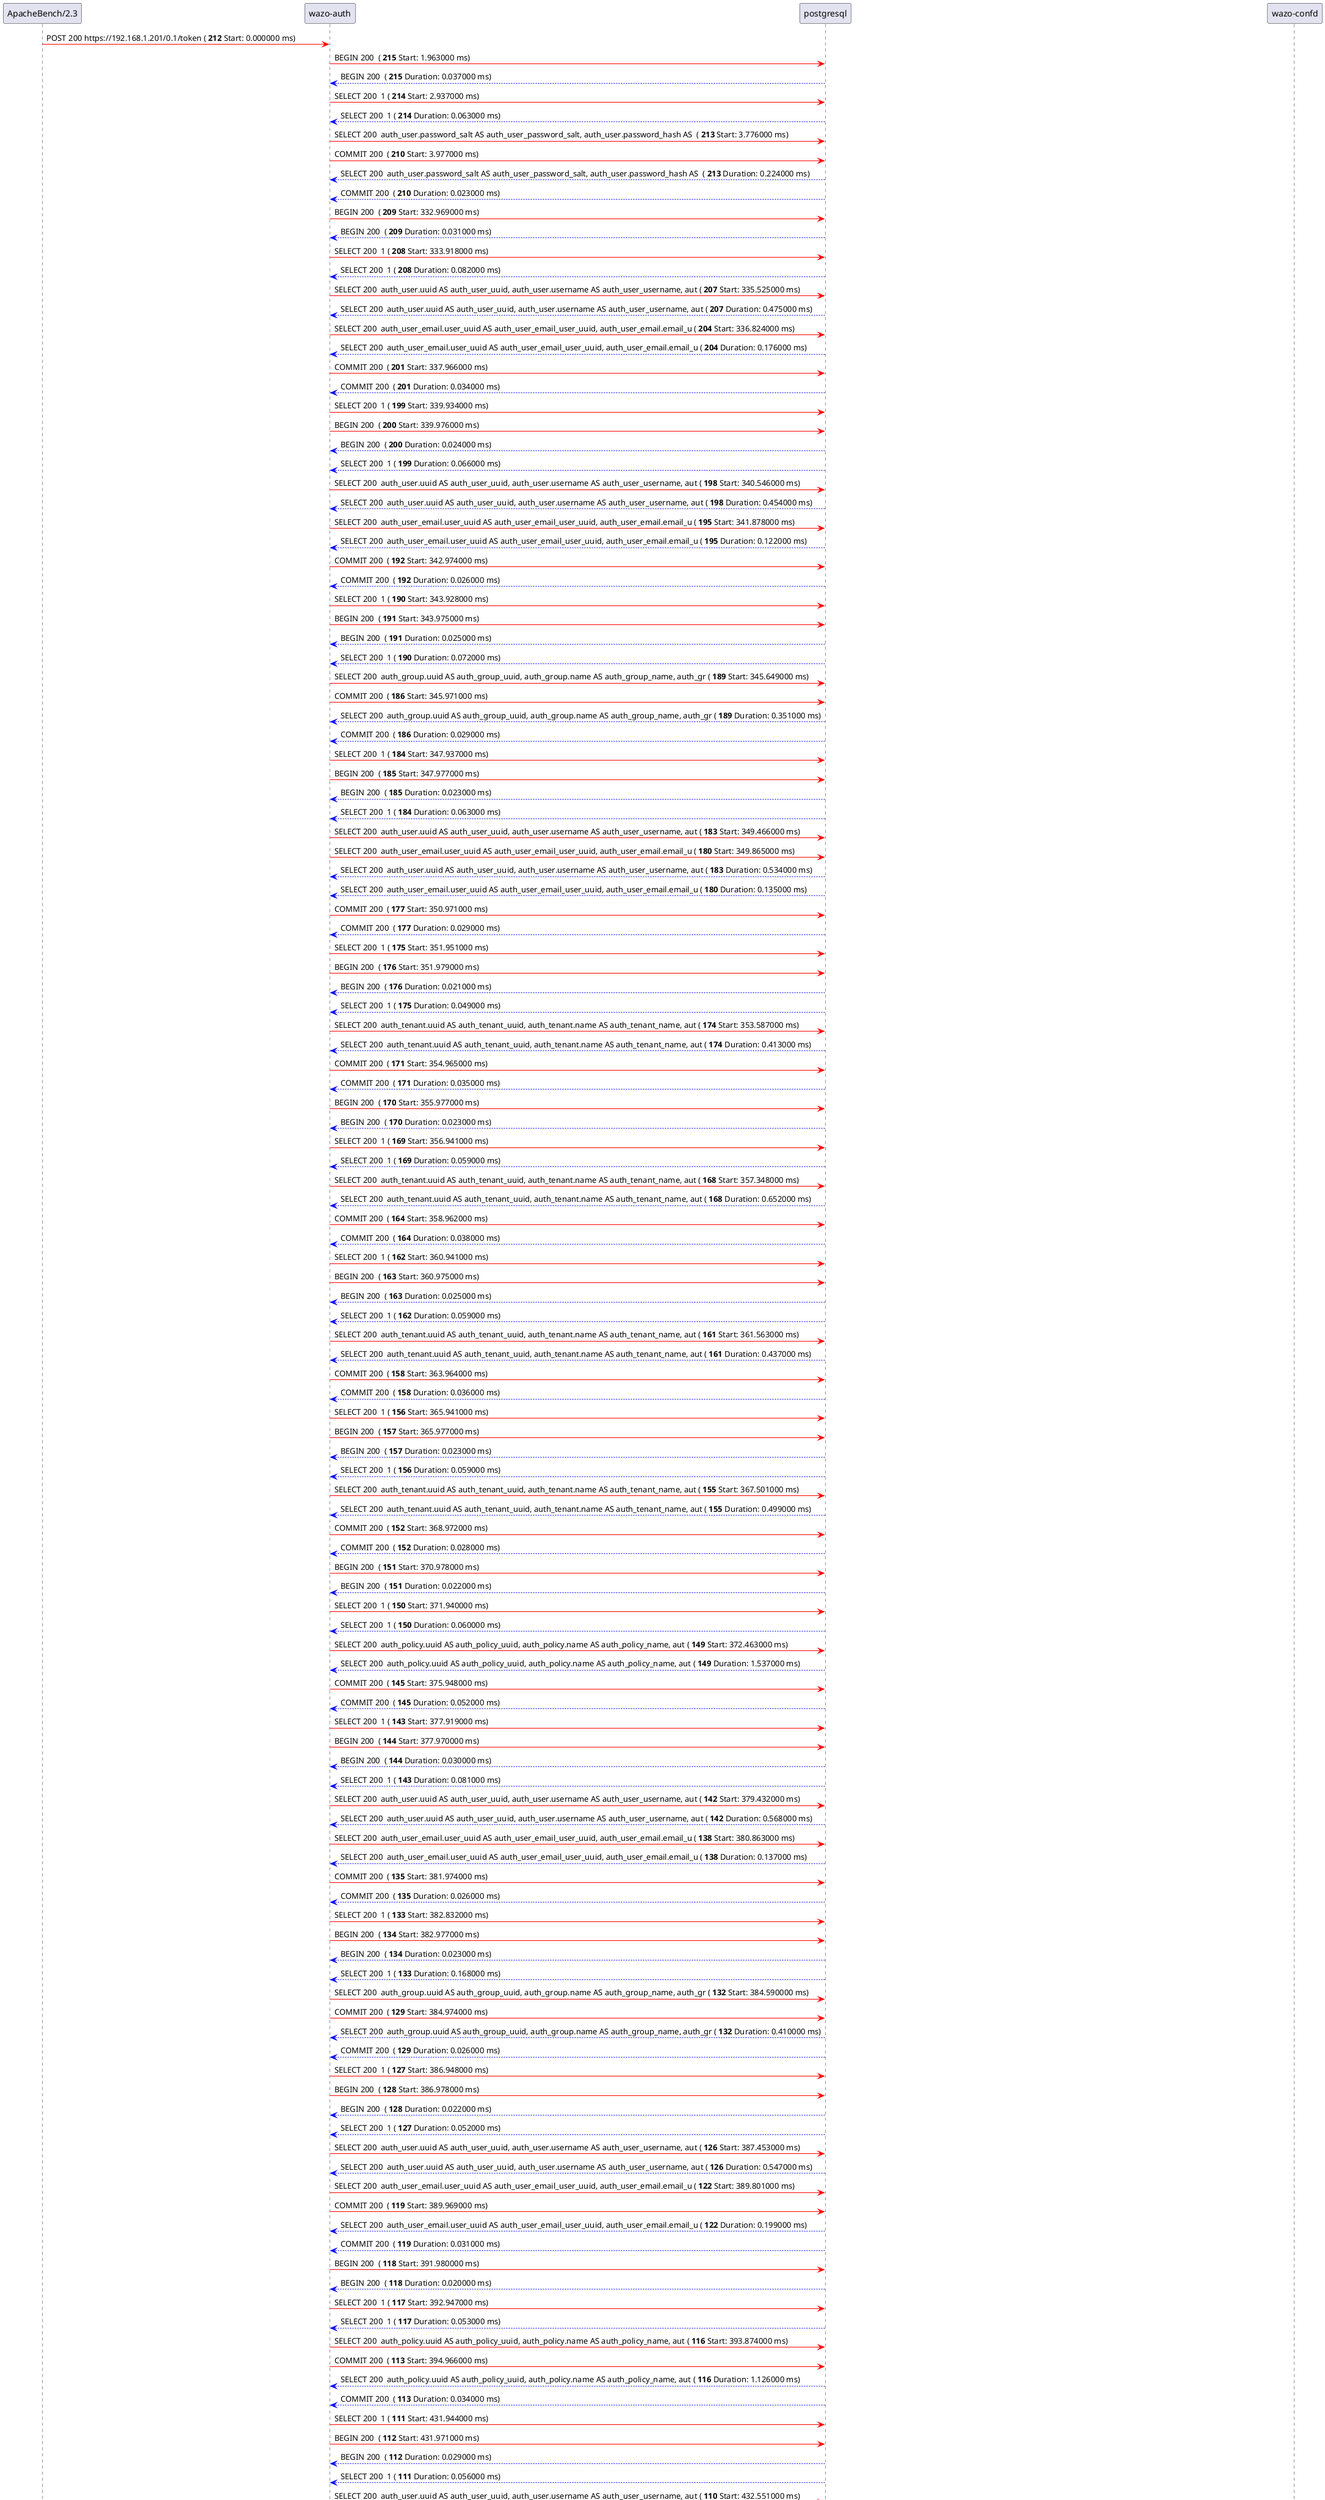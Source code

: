 @startuml
"ApacheBench/2.3" -[#red]> "wazo-auth": POST 200 https://192.168.1.201/0.1/token ( <b>212</b> Start: 0.000000 ms)
"wazo-auth" -[#red]> "postgresql": BEGIN 200  ( <b>215</b> Start: 1.963000 ms)
"wazo-auth" <-[#blue]- "postgresql": BEGIN 200  ( <b>215</b> Duration: 0.037000 ms)
"wazo-auth" -[#red]> "postgresql": SELECT 200  1 ( <b>214</b> Start: 2.937000 ms)
"wazo-auth" <-[#blue]- "postgresql": SELECT 200  1 ( <b>214</b> Duration: 0.063000 ms)
"wazo-auth" -[#red]> "postgresql": SELECT 200  auth_user.password_salt AS auth_user_password_salt, auth_user.password_hash AS  ( <b>213</b> Start: 3.776000 ms)
"wazo-auth" -[#red]> "postgresql": COMMIT 200  ( <b>210</b> Start: 3.977000 ms)
"wazo-auth" <-[#blue]- "postgresql": SELECT 200  auth_user.password_salt AS auth_user_password_salt, auth_user.password_hash AS  ( <b>213</b> Duration: 0.224000 ms)
"wazo-auth" <-[#blue]- "postgresql": COMMIT 200  ( <b>210</b> Duration: 0.023000 ms)
"wazo-auth" -[#red]> "postgresql": BEGIN 200  ( <b>209</b> Start: 332.969000 ms)
"wazo-auth" <-[#blue]- "postgresql": BEGIN 200  ( <b>209</b> Duration: 0.031000 ms)
"wazo-auth" -[#red]> "postgresql": SELECT 200  1 ( <b>208</b> Start: 333.918000 ms)
"wazo-auth" <-[#blue]- "postgresql": SELECT 200  1 ( <b>208</b> Duration: 0.082000 ms)
"wazo-auth" -[#red]> "postgresql": SELECT 200  auth_user.uuid AS auth_user_uuid, auth_user.username AS auth_user_username, aut ( <b>207</b> Start: 335.525000 ms)
"wazo-auth" <-[#blue]- "postgresql": SELECT 200  auth_user.uuid AS auth_user_uuid, auth_user.username AS auth_user_username, aut ( <b>207</b> Duration: 0.475000 ms)
"wazo-auth" -[#red]> "postgresql": SELECT 200  auth_user_email.user_uuid AS auth_user_email_user_uuid, auth_user_email.email_u ( <b>204</b> Start: 336.824000 ms)
"wazo-auth" <-[#blue]- "postgresql": SELECT 200  auth_user_email.user_uuid AS auth_user_email_user_uuid, auth_user_email.email_u ( <b>204</b> Duration: 0.176000 ms)
"wazo-auth" -[#red]> "postgresql": COMMIT 200  ( <b>201</b> Start: 337.966000 ms)
"wazo-auth" <-[#blue]- "postgresql": COMMIT 200  ( <b>201</b> Duration: 0.034000 ms)
"wazo-auth" -[#red]> "postgresql": SELECT 200  1 ( <b>199</b> Start: 339.934000 ms)
"wazo-auth" -[#red]> "postgresql": BEGIN 200  ( <b>200</b> Start: 339.976000 ms)
"wazo-auth" <-[#blue]- "postgresql": BEGIN 200  ( <b>200</b> Duration: 0.024000 ms)
"wazo-auth" <-[#blue]- "postgresql": SELECT 200  1 ( <b>199</b> Duration: 0.066000 ms)
"wazo-auth" -[#red]> "postgresql": SELECT 200  auth_user.uuid AS auth_user_uuid, auth_user.username AS auth_user_username, aut ( <b>198</b> Start: 340.546000 ms)
"wazo-auth" <-[#blue]- "postgresql": SELECT 200  auth_user.uuid AS auth_user_uuid, auth_user.username AS auth_user_username, aut ( <b>198</b> Duration: 0.454000 ms)
"wazo-auth" -[#red]> "postgresql": SELECT 200  auth_user_email.user_uuid AS auth_user_email_user_uuid, auth_user_email.email_u ( <b>195</b> Start: 341.878000 ms)
"wazo-auth" <-[#blue]- "postgresql": SELECT 200  auth_user_email.user_uuid AS auth_user_email_user_uuid, auth_user_email.email_u ( <b>195</b> Duration: 0.122000 ms)
"wazo-auth" -[#red]> "postgresql": COMMIT 200  ( <b>192</b> Start: 342.974000 ms)
"wazo-auth" <-[#blue]- "postgresql": COMMIT 200  ( <b>192</b> Duration: 0.026000 ms)
"wazo-auth" -[#red]> "postgresql": SELECT 200  1 ( <b>190</b> Start: 343.928000 ms)
"wazo-auth" -[#red]> "postgresql": BEGIN 200  ( <b>191</b> Start: 343.975000 ms)
"wazo-auth" <-[#blue]- "postgresql": BEGIN 200  ( <b>191</b> Duration: 0.025000 ms)
"wazo-auth" <-[#blue]- "postgresql": SELECT 200  1 ( <b>190</b> Duration: 0.072000 ms)
"wazo-auth" -[#red]> "postgresql": SELECT 200  auth_group.uuid AS auth_group_uuid, auth_group.name AS auth_group_name, auth_gr ( <b>189</b> Start: 345.649000 ms)
"wazo-auth" -[#red]> "postgresql": COMMIT 200  ( <b>186</b> Start: 345.971000 ms)
"wazo-auth" <-[#blue]- "postgresql": SELECT 200  auth_group.uuid AS auth_group_uuid, auth_group.name AS auth_group_name, auth_gr ( <b>189</b> Duration: 0.351000 ms)
"wazo-auth" <-[#blue]- "postgresql": COMMIT 200  ( <b>186</b> Duration: 0.029000 ms)
"wazo-auth" -[#red]> "postgresql": SELECT 200  1 ( <b>184</b> Start: 347.937000 ms)
"wazo-auth" -[#red]> "postgresql": BEGIN 200  ( <b>185</b> Start: 347.977000 ms)
"wazo-auth" <-[#blue]- "postgresql": BEGIN 200  ( <b>185</b> Duration: 0.023000 ms)
"wazo-auth" <-[#blue]- "postgresql": SELECT 200  1 ( <b>184</b> Duration: 0.063000 ms)
"wazo-auth" -[#red]> "postgresql": SELECT 200  auth_user.uuid AS auth_user_uuid, auth_user.username AS auth_user_username, aut ( <b>183</b> Start: 349.466000 ms)
"wazo-auth" -[#red]> "postgresql": SELECT 200  auth_user_email.user_uuid AS auth_user_email_user_uuid, auth_user_email.email_u ( <b>180</b> Start: 349.865000 ms)
"wazo-auth" <-[#blue]- "postgresql": SELECT 200  auth_user.uuid AS auth_user_uuid, auth_user.username AS auth_user_username, aut ( <b>183</b> Duration: 0.534000 ms)
"wazo-auth" <-[#blue]- "postgresql": SELECT 200  auth_user_email.user_uuid AS auth_user_email_user_uuid, auth_user_email.email_u ( <b>180</b> Duration: 0.135000 ms)
"wazo-auth" -[#red]> "postgresql": COMMIT 200  ( <b>177</b> Start: 350.971000 ms)
"wazo-auth" <-[#blue]- "postgresql": COMMIT 200  ( <b>177</b> Duration: 0.029000 ms)
"wazo-auth" -[#red]> "postgresql": SELECT 200  1 ( <b>175</b> Start: 351.951000 ms)
"wazo-auth" -[#red]> "postgresql": BEGIN 200  ( <b>176</b> Start: 351.979000 ms)
"wazo-auth" <-[#blue]- "postgresql": BEGIN 200  ( <b>176</b> Duration: 0.021000 ms)
"wazo-auth" <-[#blue]- "postgresql": SELECT 200  1 ( <b>175</b> Duration: 0.049000 ms)
"wazo-auth" -[#red]> "postgresql": SELECT 200  auth_tenant.uuid AS auth_tenant_uuid, auth_tenant.name AS auth_tenant_name, aut ( <b>174</b> Start: 353.587000 ms)
"wazo-auth" <-[#blue]- "postgresql": SELECT 200  auth_tenant.uuid AS auth_tenant_uuid, auth_tenant.name AS auth_tenant_name, aut ( <b>174</b> Duration: 0.413000 ms)
"wazo-auth" -[#red]> "postgresql": COMMIT 200  ( <b>171</b> Start: 354.965000 ms)
"wazo-auth" <-[#blue]- "postgresql": COMMIT 200  ( <b>171</b> Duration: 0.035000 ms)
"wazo-auth" -[#red]> "postgresql": BEGIN 200  ( <b>170</b> Start: 355.977000 ms)
"wazo-auth" <-[#blue]- "postgresql": BEGIN 200  ( <b>170</b> Duration: 0.023000 ms)
"wazo-auth" -[#red]> "postgresql": SELECT 200  1 ( <b>169</b> Start: 356.941000 ms)
"wazo-auth" <-[#blue]- "postgresql": SELECT 200  1 ( <b>169</b> Duration: 0.059000 ms)
"wazo-auth" -[#red]> "postgresql": SELECT 200  auth_tenant.uuid AS auth_tenant_uuid, auth_tenant.name AS auth_tenant_name, aut ( <b>168</b> Start: 357.348000 ms)
"wazo-auth" <-[#blue]- "postgresql": SELECT 200  auth_tenant.uuid AS auth_tenant_uuid, auth_tenant.name AS auth_tenant_name, aut ( <b>168</b> Duration: 0.652000 ms)
"wazo-auth" -[#red]> "postgresql": COMMIT 200  ( <b>164</b> Start: 358.962000 ms)
"wazo-auth" <-[#blue]- "postgresql": COMMIT 200  ( <b>164</b> Duration: 0.038000 ms)
"wazo-auth" -[#red]> "postgresql": SELECT 200  1 ( <b>162</b> Start: 360.941000 ms)
"wazo-auth" -[#red]> "postgresql": BEGIN 200  ( <b>163</b> Start: 360.975000 ms)
"wazo-auth" <-[#blue]- "postgresql": BEGIN 200  ( <b>163</b> Duration: 0.025000 ms)
"wazo-auth" <-[#blue]- "postgresql": SELECT 200  1 ( <b>162</b> Duration: 0.059000 ms)
"wazo-auth" -[#red]> "postgresql": SELECT 200  auth_tenant.uuid AS auth_tenant_uuid, auth_tenant.name AS auth_tenant_name, aut ( <b>161</b> Start: 361.563000 ms)
"wazo-auth" <-[#blue]- "postgresql": SELECT 200  auth_tenant.uuid AS auth_tenant_uuid, auth_tenant.name AS auth_tenant_name, aut ( <b>161</b> Duration: 0.437000 ms)
"wazo-auth" -[#red]> "postgresql": COMMIT 200  ( <b>158</b> Start: 363.964000 ms)
"wazo-auth" <-[#blue]- "postgresql": COMMIT 200  ( <b>158</b> Duration: 0.036000 ms)
"wazo-auth" -[#red]> "postgresql": SELECT 200  1 ( <b>156</b> Start: 365.941000 ms)
"wazo-auth" -[#red]> "postgresql": BEGIN 200  ( <b>157</b> Start: 365.977000 ms)
"wazo-auth" <-[#blue]- "postgresql": BEGIN 200  ( <b>157</b> Duration: 0.023000 ms)
"wazo-auth" <-[#blue]- "postgresql": SELECT 200  1 ( <b>156</b> Duration: 0.059000 ms)
"wazo-auth" -[#red]> "postgresql": SELECT 200  auth_tenant.uuid AS auth_tenant_uuid, auth_tenant.name AS auth_tenant_name, aut ( <b>155</b> Start: 367.501000 ms)
"wazo-auth" <-[#blue]- "postgresql": SELECT 200  auth_tenant.uuid AS auth_tenant_uuid, auth_tenant.name AS auth_tenant_name, aut ( <b>155</b> Duration: 0.499000 ms)
"wazo-auth" -[#red]> "postgresql": COMMIT 200  ( <b>152</b> Start: 368.972000 ms)
"wazo-auth" <-[#blue]- "postgresql": COMMIT 200  ( <b>152</b> Duration: 0.028000 ms)
"wazo-auth" -[#red]> "postgresql": BEGIN 200  ( <b>151</b> Start: 370.978000 ms)
"wazo-auth" <-[#blue]- "postgresql": BEGIN 200  ( <b>151</b> Duration: 0.022000 ms)
"wazo-auth" -[#red]> "postgresql": SELECT 200  1 ( <b>150</b> Start: 371.940000 ms)
"wazo-auth" <-[#blue]- "postgresql": SELECT 200  1 ( <b>150</b> Duration: 0.060000 ms)
"wazo-auth" -[#red]> "postgresql": SELECT 200  auth_policy.uuid AS auth_policy_uuid, auth_policy.name AS auth_policy_name, aut ( <b>149</b> Start: 372.463000 ms)
"wazo-auth" <-[#blue]- "postgresql": SELECT 200  auth_policy.uuid AS auth_policy_uuid, auth_policy.name AS auth_policy_name, aut ( <b>149</b> Duration: 1.537000 ms)
"wazo-auth" -[#red]> "postgresql": COMMIT 200  ( <b>145</b> Start: 375.948000 ms)
"wazo-auth" <-[#blue]- "postgresql": COMMIT 200  ( <b>145</b> Duration: 0.052000 ms)
"wazo-auth" -[#red]> "postgresql": SELECT 200  1 ( <b>143</b> Start: 377.919000 ms)
"wazo-auth" -[#red]> "postgresql": BEGIN 200  ( <b>144</b> Start: 377.970000 ms)
"wazo-auth" <-[#blue]- "postgresql": BEGIN 200  ( <b>144</b> Duration: 0.030000 ms)
"wazo-auth" <-[#blue]- "postgresql": SELECT 200  1 ( <b>143</b> Duration: 0.081000 ms)
"wazo-auth" -[#red]> "postgresql": SELECT 200  auth_user.uuid AS auth_user_uuid, auth_user.username AS auth_user_username, aut ( <b>142</b> Start: 379.432000 ms)
"wazo-auth" <-[#blue]- "postgresql": SELECT 200  auth_user.uuid AS auth_user_uuid, auth_user.username AS auth_user_username, aut ( <b>142</b> Duration: 0.568000 ms)
"wazo-auth" -[#red]> "postgresql": SELECT 200  auth_user_email.user_uuid AS auth_user_email_user_uuid, auth_user_email.email_u ( <b>138</b> Start: 380.863000 ms)
"wazo-auth" <-[#blue]- "postgresql": SELECT 200  auth_user_email.user_uuid AS auth_user_email_user_uuid, auth_user_email.email_u ( <b>138</b> Duration: 0.137000 ms)
"wazo-auth" -[#red]> "postgresql": COMMIT 200  ( <b>135</b> Start: 381.974000 ms)
"wazo-auth" <-[#blue]- "postgresql": COMMIT 200  ( <b>135</b> Duration: 0.026000 ms)
"wazo-auth" -[#red]> "postgresql": SELECT 200  1 ( <b>133</b> Start: 382.832000 ms)
"wazo-auth" -[#red]> "postgresql": BEGIN 200  ( <b>134</b> Start: 382.977000 ms)
"wazo-auth" <-[#blue]- "postgresql": BEGIN 200  ( <b>134</b> Duration: 0.023000 ms)
"wazo-auth" <-[#blue]- "postgresql": SELECT 200  1 ( <b>133</b> Duration: 0.168000 ms)
"wazo-auth" -[#red]> "postgresql": SELECT 200  auth_group.uuid AS auth_group_uuid, auth_group.name AS auth_group_name, auth_gr ( <b>132</b> Start: 384.590000 ms)
"wazo-auth" -[#red]> "postgresql": COMMIT 200  ( <b>129</b> Start: 384.974000 ms)
"wazo-auth" <-[#blue]- "postgresql": SELECT 200  auth_group.uuid AS auth_group_uuid, auth_group.name AS auth_group_name, auth_gr ( <b>132</b> Duration: 0.410000 ms)
"wazo-auth" <-[#blue]- "postgresql": COMMIT 200  ( <b>129</b> Duration: 0.026000 ms)
"wazo-auth" -[#red]> "postgresql": SELECT 200  1 ( <b>127</b> Start: 386.948000 ms)
"wazo-auth" -[#red]> "postgresql": BEGIN 200  ( <b>128</b> Start: 386.978000 ms)
"wazo-auth" <-[#blue]- "postgresql": BEGIN 200  ( <b>128</b> Duration: 0.022000 ms)
"wazo-auth" <-[#blue]- "postgresql": SELECT 200  1 ( <b>127</b> Duration: 0.052000 ms)
"wazo-auth" -[#red]> "postgresql": SELECT 200  auth_user.uuid AS auth_user_uuid, auth_user.username AS auth_user_username, aut ( <b>126</b> Start: 387.453000 ms)
"wazo-auth" <-[#blue]- "postgresql": SELECT 200  auth_user.uuid AS auth_user_uuid, auth_user.username AS auth_user_username, aut ( <b>126</b> Duration: 0.547000 ms)
"wazo-auth" -[#red]> "postgresql": SELECT 200  auth_user_email.user_uuid AS auth_user_email_user_uuid, auth_user_email.email_u ( <b>122</b> Start: 389.801000 ms)
"wazo-auth" -[#red]> "postgresql": COMMIT 200  ( <b>119</b> Start: 389.969000 ms)
"wazo-auth" <-[#blue]- "postgresql": SELECT 200  auth_user_email.user_uuid AS auth_user_email_user_uuid, auth_user_email.email_u ( <b>122</b> Duration: 0.199000 ms)
"wazo-auth" <-[#blue]- "postgresql": COMMIT 200  ( <b>119</b> Duration: 0.031000 ms)
"wazo-auth" -[#red]> "postgresql": BEGIN 200  ( <b>118</b> Start: 391.980000 ms)
"wazo-auth" <-[#blue]- "postgresql": BEGIN 200  ( <b>118</b> Duration: 0.020000 ms)
"wazo-auth" -[#red]> "postgresql": SELECT 200  1 ( <b>117</b> Start: 392.947000 ms)
"wazo-auth" <-[#blue]- "postgresql": SELECT 200  1 ( <b>117</b> Duration: 0.053000 ms)
"wazo-auth" -[#red]> "postgresql": SELECT 200  auth_policy.uuid AS auth_policy_uuid, auth_policy.name AS auth_policy_name, aut ( <b>116</b> Start: 393.874000 ms)
"wazo-auth" -[#red]> "postgresql": COMMIT 200  ( <b>113</b> Start: 394.966000 ms)
"wazo-auth" <-[#blue]- "postgresql": SELECT 200  auth_policy.uuid AS auth_policy_uuid, auth_policy.name AS auth_policy_name, aut ( <b>116</b> Duration: 1.126000 ms)
"wazo-auth" <-[#blue]- "postgresql": COMMIT 200  ( <b>113</b> Duration: 0.034000 ms)
"wazo-auth" -[#red]> "postgresql": SELECT 200  1 ( <b>111</b> Start: 431.944000 ms)
"wazo-auth" -[#red]> "postgresql": BEGIN 200  ( <b>112</b> Start: 431.971000 ms)
"wazo-auth" <-[#blue]- "postgresql": BEGIN 200  ( <b>112</b> Duration: 0.029000 ms)
"wazo-auth" <-[#blue]- "postgresql": SELECT 200  1 ( <b>111</b> Duration: 0.056000 ms)
"wazo-auth" -[#red]> "postgresql": SELECT 200  auth_user.uuid AS auth_user_uuid, auth_user.username AS auth_user_username, aut ( <b>110</b> Start: 432.551000 ms)
"wazo-auth" <-[#blue]- "postgresql": SELECT 200  auth_user.uuid AS auth_user_uuid, auth_user.username AS auth_user_username, aut ( <b>110</b> Duration: 0.449000 ms)
"wazo-auth" -[#red]> "postgresql": SELECT 200  auth_user_email.user_uuid AS auth_user_email_user_uuid, auth_user_email.email_u ( <b>107</b> Start: 433.831000 ms)
"wazo-auth" <-[#blue]- "postgresql": SELECT 200  auth_user_email.user_uuid AS auth_user_email_user_uuid, auth_user_email.email_u ( <b>107</b> Duration: 0.169000 ms)
"wazo-auth" -[#red]> "postgresql": COMMIT 200  ( <b>104</b> Start: 434.964000 ms)
"wazo-auth" <-[#blue]- "postgresql": COMMIT 200  ( <b>104</b> Duration: 0.036000 ms)
"wazo-confd" -[#red]> "wazo-auth": HEAD 200 https://localhost:9497/0.1/token/1aab4cfb-6853-47ac-a26e-885199365a86?scope=conf ( <b>215</b> Start: 453.000000 ms)
"wazo-auth" -[#red]> "postgresql": BEGIN 200  ( <b>103</b> Start: 453.967000 ms)
"wazo-auth" <-[#blue]- "postgresql": BEGIN 200  ( <b>103</b> Duration: 0.033000 ms)
"wazo-auth" -[#red]> "postgresql": SELECT 200  1 ( <b>102</b> Start: 454.932000 ms)
"wazo-auth" <-[#blue]- "postgresql": SELECT 200  1 ( <b>102</b> Duration: 0.068000 ms)
"wazo-auth" -[#red]> "postgresql": SELECT 200  auth_token.metadata AS auth_token_metadata, auth_token.uuid AS auth_token_uuid, ( <b>101</b> Start: 455.777000 ms)
"wazo-auth" <-[#blue]- "postgresql": SELECT 200  auth_token.metadata AS auth_token_metadata, auth_token.uuid AS auth_token_uuid, ( <b>101</b> Duration: 0.223000 ms)
"wazo-auth" -[#red]> "postgresql": SELECT 200  auth_acl.id AS auth_acl_id, auth_acl.value AS auth_acl_value, auth_acl.token_uu ( <b>98</b> Start: 457.368000 ms)
"wazo-auth" <-[#blue]- "postgresql": SELECT 200  auth_acl.id AS auth_acl_id, auth_acl.value AS auth_acl_value, auth_acl.token_uu ( <b>98</b> Duration: 0.632000 ms)
"wazo-auth" -[#red]> "postgresql": COMMIT 200  ( <b>95</b> Start: 458.972000 ms)
"wazo-auth" <-[#blue]- "postgresql": COMMIT 200  ( <b>95</b> Duration: 0.028000 ms)
"wazo-confd" <-[#blue]- "wazo-auth": HEAD 200 https://localhost:9497/0.1/token/1aab4cfb-6853-47ac-a26e-885199365a86?scope=conf ( <b>215</b> Duration: 8.000000 ms)
"wazo-confd" -[#red]> "wazo-auth": GET 200 https://localhost:9497/0.1/token/1aab4cfb-6853-47ac-a26e-885199365a86 ( <b>214</b> Start: 473.000000 ms)
"wazo-auth" -[#red]> "postgresql": BEGIN 200  ( <b>94</b> Start: 473.970000 ms)
"wazo-auth" <-[#blue]- "postgresql": BEGIN 200  ( <b>94</b> Duration: 0.030000 ms)
"wazo-auth" -[#red]> "postgresql": SELECT 200  1 ( <b>93</b> Start: 474.905000 ms)
"wazo-auth" <-[#blue]- "postgresql": SELECT 200  1 ( <b>93</b> Duration: 0.095000 ms)
"wazo-auth" -[#red]> "postgresql": SELECT 200  auth_token.metadata AS auth_token_metadata, auth_token.uuid AS auth_token_uuid, ( <b>92</b> Start: 475.711000 ms)
"wazo-auth" <-[#blue]- "postgresql": SELECT 200  auth_token.metadata AS auth_token_metadata, auth_token.uuid AS auth_token_uuid, ( <b>92</b> Duration: 0.289000 ms)
"wazo-auth" -[#red]> "postgresql": SELECT 200  auth_acl.id AS auth_acl_id, auth_acl.value AS auth_acl_value, auth_acl.token_uu ( <b>89</b> Start: 477.289000 ms)
"wazo-auth" <-[#blue]- "postgresql": SELECT 200  auth_acl.id AS auth_acl_id, auth_acl.value AS auth_acl_value, auth_acl.token_uu ( <b>89</b> Duration: 0.711000 ms)
"wazo-auth" -[#red]> "postgresql": COMMIT 200  ( <b>86</b> Start: 479.892000 ms)
"wazo-auth" <-[#blue]- "postgresql": COMMIT 200  ( <b>86</b> Duration: 0.108000 ms)
"wazo-confd" <-[#blue]- "wazo-auth": GET 200 https://localhost:9497/0.1/token/1aab4cfb-6853-47ac-a26e-885199365a86 ( <b>214</b> Duration: 8.000000 ms)
"wazo-confd" -[#red]> "wazo-auth": GET 200 https://localhost:9497/0.1/tenants ( <b>213</b> Start: 490.000000 ms)
"wazo-auth" -[#red]> "postgresql": SELECT 200  1 ( <b>84</b> Start: 490.939000 ms)
"wazo-auth" -[#red]> "postgresql": BEGIN 200  ( <b>85</b> Start: 490.970000 ms)
"wazo-auth" <-[#blue]- "postgresql": BEGIN 200  ( <b>85</b> Duration: 0.030000 ms)
"wazo-auth" <-[#blue]- "postgresql": SELECT 200  1 ( <b>84</b> Duration: 0.061000 ms)
"wazo-auth" -[#red]> "postgresql": SELECT 200  auth_token.metadata AS auth_token_metadata, auth_token.uuid AS auth_token_uuid, ( <b>83</b> Start: 491.795000 ms)
"wazo-auth" <-[#blue]- "postgresql": SELECT 200  auth_token.metadata AS auth_token_metadata, auth_token.uuid AS auth_token_uuid, ( <b>83</b> Duration: 0.205000 ms)
"wazo-auth" -[#red]> "postgresql": SELECT 200  auth_acl.id AS auth_acl_id, auth_acl.value AS auth_acl_value, auth_acl.token_uu ( <b>80</b> Start: 493.420000 ms)
"wazo-auth" <-[#blue]- "postgresql": SELECT 200  auth_acl.id AS auth_acl_id, auth_acl.value AS auth_acl_value, auth_acl.token_uu ( <b>80</b> Duration: 0.580000 ms)
"wazo-auth" -[#red]> "postgresql": COMMIT 200  ( <b>77</b> Start: 494.961000 ms)
"wazo-auth" <-[#blue]- "postgresql": COMMIT 200  ( <b>77</b> Duration: 0.039000 ms)
"wazo-auth" -[#red]> "postgresql": BEGIN 200  ( <b>76</b> Start: 496.973000 ms)
"wazo-auth" <-[#blue]- "postgresql": BEGIN 200  ( <b>76</b> Duration: 0.027000 ms)
"wazo-auth" -[#red]> "postgresql": SELECT 200  1 ( <b>75</b> Start: 497.922000 ms)
"wazo-auth" <-[#blue]- "postgresql": SELECT 200  1 ( <b>75</b> Duration: 0.078000 ms)
"wazo-auth" -[#red]> "postgresql": SELECT 200  auth_token.metadata AS auth_token_metadata, auth_token.uuid AS auth_token_uuid, ( <b>74</b> Start: 498.753000 ms)
"wazo-auth" <-[#blue]- "postgresql": SELECT 200  auth_token.metadata AS auth_token_metadata, auth_token.uuid AS auth_token_uuid, ( <b>74</b> Duration: 0.247000 ms)
"wazo-auth" -[#red]> "postgresql": SELECT 200  auth_acl.id AS auth_acl_id, auth_acl.value AS auth_acl_value, auth_acl.token_uu ( <b>71</b> Start: 499.112000 ms)
"wazo-auth" <-[#blue]- "postgresql": SELECT 200  auth_acl.id AS auth_acl_id, auth_acl.value AS auth_acl_value, auth_acl.token_uu ( <b>71</b> Duration: 0.888000 ms)
"wazo-auth" -[#red]> "postgresql": COMMIT 200  ( <b>68</b> Start: 501.960000 ms)
"wazo-auth" <-[#blue]- "postgresql": COMMIT 200  ( <b>68</b> Duration: 0.040000 ms)
"wazo-auth" -[#red]> "postgresql": BEGIN 200  ( <b>67</b> Start: 504.891000 ms)
"wazo-auth" <-[#blue]- "postgresql": BEGIN 200  ( <b>67</b> Duration: 0.109000 ms)
"wazo-auth" -[#red]> "postgresql": SELECT 200  1 ( <b>66</b> Start: 505.769000 ms)
"wazo-auth" <-[#blue]- "postgresql": SELECT 200  1 ( <b>66</b> Duration: 0.231000 ms)
"wazo-auth" -[#red]> "postgresql": SELECT 200  auth_user.uuid AS auth_user_uuid, auth_user.username AS auth_user_username, aut ( <b>65</b> Start: 507.458000 ms)
"wazo-auth" <-[#blue]- "postgresql": SELECT 200  auth_user.uuid AS auth_user_uuid, auth_user.username AS auth_user_username, aut ( <b>65</b> Duration: 0.542000 ms)
"wazo-auth" -[#red]> "postgresql": SELECT 200  auth_user_email.user_uuid AS auth_user_email_user_uuid, auth_user_email.email_u ( <b>62</b> Start: 508.773000 ms)
"wazo-auth" <-[#blue]- "postgresql": SELECT 200  auth_user_email.user_uuid AS auth_user_email_user_uuid, auth_user_email.email_u ( <b>62</b> Duration: 0.227000 ms)
"wazo-auth" -[#red]> "postgresql": COMMIT 200  ( <b>59</b> Start: 509.941000 ms)
"wazo-auth" <-[#blue]- "postgresql": COMMIT 200  ( <b>59</b> Duration: 0.059000 ms)
"wazo-auth" -[#red]> "postgresql": BEGIN 200  ( <b>58</b> Start: 511.971000 ms)
"wazo-auth" <-[#blue]- "postgresql": BEGIN 200  ( <b>58</b> Duration: 0.029000 ms)
"wazo-auth" -[#red]> "postgresql": SELECT 200  1 ( <b>57</b> Start: 512.917000 ms)
"wazo-auth" <-[#blue]- "postgresql": SELECT 200  1 ( <b>57</b> Duration: 0.083000 ms)
"wazo-auth" -[#red]> "postgresql": SELECT 200  auth_tenant.uuid AS auth_tenant_uuid, auth_tenant.name AS auth_tenant_name, aut ( <b>56</b> Start: 513.384000 ms)
"wazo-auth" <-[#blue]- "postgresql": SELECT 200  auth_tenant.uuid AS auth_tenant_uuid, auth_tenant.name AS auth_tenant_name, aut ( <b>56</b> Duration: 0.616000 ms)
"wazo-auth" -[#red]> "postgresql": COMMIT 200  ( <b>53</b> Start: 515.962000 ms)
"wazo-auth" <-[#blue]- "postgresql": COMMIT 200  ( <b>53</b> Duration: 0.038000 ms)
"wazo-auth" -[#red]> "postgresql": SELECT 200  1 ( <b>51</b> Start: 517.940000 ms)
"wazo-auth" -[#red]> "postgresql": BEGIN 200  ( <b>52</b> Start: 517.973000 ms)
"wazo-auth" <-[#blue]- "postgresql": BEGIN 200  ( <b>52</b> Duration: 0.027000 ms)
"wazo-auth" <-[#blue]- "postgresql": SELECT 200  1 ( <b>51</b> Duration: 0.060000 ms)
"wazo-auth" -[#red]> "postgresql": SELECT 200  auth_tenant.uuid AS auth_tenant_uuid, auth_tenant.name AS auth_tenant_name, aut ( <b>50</b> Start: 519.527000 ms)
"wazo-auth" <-[#blue]- "postgresql": SELECT 200  auth_tenant.uuid AS auth_tenant_uuid, auth_tenant.name AS auth_tenant_name, aut ( <b>50</b> Duration: 0.473000 ms)
"wazo-auth" -[#red]> "postgresql": COMMIT 200  ( <b>46</b> Start: 520.961000 ms)
"wazo-auth" <-[#blue]- "postgresql": COMMIT 200  ( <b>46</b> Duration: 0.039000 ms)
"wazo-auth" -[#red]> "postgresql": SELECT 200  1 ( <b>44</b> Start: 522.937000 ms)
"wazo-auth" -[#red]> "postgresql": BEGIN 200  ( <b>45</b> Start: 522.979000 ms)
"wazo-auth" <-[#blue]- "postgresql": BEGIN 200  ( <b>45</b> Duration: 0.021000 ms)
"wazo-auth" <-[#blue]- "postgresql": SELECT 200  1 ( <b>44</b> Duration: 0.063000 ms)
"wazo-auth" -[#red]> "postgresql": SELECT 200  auth_tenant.uuid AS auth_tenant_uuid, auth_tenant.name AS auth_tenant_name, aut ( <b>43</b> Start: 523.590000 ms)
"wazo-auth" <-[#blue]- "postgresql": SELECT 200  auth_tenant.uuid AS auth_tenant_uuid, auth_tenant.name AS auth_tenant_name, aut ( <b>43</b> Duration: 0.410000 ms)
"wazo-auth" -[#red]> "postgresql": COMMIT 200  ( <b>40</b> Start: 524.977000 ms)
"wazo-auth" <-[#blue]- "postgresql": COMMIT 200  ( <b>40</b> Duration: 0.023000 ms)
"wazo-auth" -[#red]> "postgresql": SELECT 200  1 ( <b>38</b> Start: 528.938000 ms)
"wazo-auth" -[#red]> "postgresql": BEGIN 200  ( <b>39</b> Start: 528.972000 ms)
"wazo-auth" <-[#blue]- "postgresql": BEGIN 200  ( <b>39</b> Duration: 0.028000 ms)
"wazo-auth" <-[#blue]- "postgresql": SELECT 200  1 ( <b>38</b> Duration: 0.062000 ms)
"wazo-auth" -[#red]> "postgresql": SELECT 200  count(*) AS count_1  ( <b>37</b> Start: 529.711000 ms)
"wazo-auth" <-[#blue]- "postgresql": SELECT 200  count(*) AS count_1  ( <b>37</b> Duration: 0.289000 ms)
"wazo-auth" -[#red]> "postgresql": COMMIT 200  ( <b>33</b> Start: 530.972000 ms)
"wazo-auth" <-[#blue]- "postgresql": COMMIT 200  ( <b>33</b> Duration: 0.028000 ms)
"wazo-auth" -[#red]> "postgresql": SELECT 200  1 ( <b>31</b> Start: 531.926000 ms)
"wazo-auth" -[#red]> "postgresql": BEGIN 200  ( <b>32</b> Start: 531.974000 ms)
"wazo-auth" <-[#blue]- "postgresql": BEGIN 200  ( <b>32</b> Duration: 0.026000 ms)
"wazo-auth" <-[#blue]- "postgresql": SELECT 200  1 ( <b>31</b> Duration: 0.074000 ms)
"wazo-auth" -[#red]> "postgresql": SELECT 200  auth_tenant.uuid AS auth_tenant_uuid, auth_tenant.name AS auth_tenant_name, aut ( <b>30</b> Start: 533.579000 ms)
"wazo-auth" <-[#blue]- "postgresql": SELECT 200  auth_tenant.uuid AS auth_tenant_uuid, auth_tenant.name AS auth_tenant_name, aut ( <b>30</b> Duration: 0.421000 ms)
"wazo-auth" -[#red]> "postgresql": COMMIT 200  ( <b>27</b> Start: 534.967000 ms)
"wazo-auth" <-[#blue]- "postgresql": COMMIT 200  ( <b>27</b> Duration: 0.033000 ms)
"wazo-auth" -[#red]> "postgresql": BEGIN 200  ( <b>26</b> Start: 537.975000 ms)
"wazo-auth" <-[#blue]- "postgresql": BEGIN 200  ( <b>26</b> Duration: 0.025000 ms)
"wazo-auth" -[#red]> "postgresql": SELECT 200  1 ( <b>25</b> Start: 538.928000 ms)
"wazo-auth" <-[#blue]- "postgresql": SELECT 200  1 ( <b>25</b> Duration: 0.072000 ms)
"wazo-auth" -[#red]> "postgresql": SELECT 200  count(*) AS count_1  ( <b>24</b> Start: 539.747000 ms)
"wazo-auth" <-[#blue]- "postgresql": SELECT 200  count(*) AS count_1  ( <b>24</b> Duration: 0.253000 ms)
"wazo-auth" -[#red]> "postgresql": COMMIT 200  ( <b>20</b> Start: 540.946000 ms)
"wazo-auth" <-[#blue]- "postgresql": COMMIT 200  ( <b>20</b> Duration: 0.054000 ms)
"wazo-confd" <-[#blue]- "wazo-auth": GET 200 https://localhost:9497/0.1/tenants ( <b>213</b> Duration: 51.000000 ms)
"wazo-confd" -[#red]> "postgresql": SELECT 200  1 ( <b>18</b> Start: 545.924000 ms)
"wazo-confd" -[#red]> "postgresql": BEGIN 200  ( <b>19</b> Start: 545.951000 ms)
"wazo-confd" <-[#blue]- "postgresql": BEGIN 200  ( <b>19</b> Duration: 0.049000 ms)
"wazo-confd" <-[#blue]- "postgresql": SELECT 200  1 ( <b>18</b> Duration: 0.076000 ms)
"wazo-confd" -[#red]> "postgresql": SELECT 200  userfeatures.email AS userfeatures_email, userfeatures.lastname AS userfeatures ( <b>17</b> Start: 547.556000 ms)
"wazo-confd" <-[#blue]- "postgresql": SELECT 200  userfeatures.email AS userfeatures_email, userfeatures.lastname AS userfeatures ( <b>17</b> Duration: 0.444000 ms)
"wazo-confd" -[#red]> "postgresql": ROLLBACK 200  ( <b>13</b> Start: 548.968000 ms)
"wazo-confd" <-[#blue]- "postgresql": ROLLBACK 200  ( <b>13</b> Duration: 0.032000 ms)
"wazo-auth" -[#red]> "postgresql": SELECT 200  1 ( <b>11</b> Start: 581.940000 ms)
"wazo-auth" -[#red]> "postgresql": BEGIN 200  ( <b>12</b> Start: 581.970000 ms)
"wazo-auth" <-[#blue]- "postgresql": BEGIN 200  ( <b>12</b> Duration: 0.030000 ms)
"wazo-auth" <-[#blue]- "postgresql": SELECT 200  1 ( <b>11</b> Duration: 0.060000 ms)
"wazo-auth" -[#red]> "postgresql": INSERT 200  INTO auth_session (tenant_uuid, mobile) VALUES ('914b821a-9424-468f-9c2b-20e636 ( <b>10</b> Start: 582.694000 ms)
"wazo-auth" <-[#blue]- "postgresql": INSERT 200  INTO auth_session (tenant_uuid, mobile) VALUES ('914b821a-9424-468f-9c2b-20e636 ( <b>10</b> Duration: 0.306000 ms)
"wazo-auth" -[#red]> "postgresql": INSERT 200  INTO auth_token (session_uuid, auth_id, pbx_user_uuid, xivo_uuid, issued_t, exp ( <b>9</b> Start: 583.605000 ms)
"wazo-auth" <-[#blue]- "postgresql": INSERT 200  INTO auth_token (session_uuid, auth_id, pbx_user_uuid, xivo_uuid, issued_t, exp ( <b>9</b> Duration: 0.395000 ms)
"wazo-auth" -[#red]> "postgresql": INSERT 200  INTO auth_acl (value, token_uuid) VALUES ('auth.users.me.sessions.*.delete', '4 ( <b>8</b> Start: 585.617000 ms)
"wazo-auth" <-[#blue]- "postgresql": INSERT 200  INTO auth_acl (value, token_uuid) VALUES ('auth.users.me.sessions.*.delete', '4 ( <b>8</b> Duration: 0.383000 ms)
"wazo-auth" -[#red]> "postgresql": INSERT 200  INTO auth_acl (value, token_uuid) VALUES ('auth.users.me.sessions.read', '48f42 ( <b>7</b> Start: 586.759000 ms)
"wazo-auth" <-[#blue]- "postgresql": INSERT 200  INTO auth_acl (value, token_uuid) VALUES ('auth.users.me.sessions.read', '48f42 ( <b>7</b> Duration: 0.241000 ms)
"wazo-auth" -[#red]> "postgresql": INSERT 200  INTO auth_acl (value, token_uuid) VALUES ('auth.users.me.tokens.read', '48f4267 ( <b>5</b> Start: 587.813000 ms)
"wazo-auth" -[#red]> "postgresql": INSERT 200  INTO auth_acl (value, token_uuid) VALUES ('auth.users.me.tokens.*.delete', '48f ( <b>6</b> Start: 587.818000 ms)
"wazo-auth" <-[#blue]- "postgresql": INSERT 200  INTO auth_acl (value, token_uuid) VALUES ('auth.users.me.tokens.*.delete', '48f ( <b>6</b> Duration: 0.182000 ms)
"wazo-auth" <-[#blue]- "postgresql": INSERT 200  INTO auth_acl (value, token_uuid) VALUES ('auth.users.me.tokens.read', '48f4267 ( <b>5</b> Duration: 0.187000 ms)
"wazo-auth" -[#red]> "postgresql": INSERT 200  INTO auth_acl (value, token_uuid) VALUES ('auth.users.cd5b9a08-d263-4d49-8a2b-5 ( <b>3</b> Start: 588.774000 ms)
"wazo-auth" -[#red]> "postgresql": INSERT 200  INTO auth_acl (value, token_uuid) VALUES ('auth.users.cd5b9a08-d263-4d49-8a2b-5 ( <b>4</b> Start: 588.802000 ms)
"wazo-auth" <-[#blue]- "postgresql": INSERT 200  INTO auth_acl (value, token_uuid) VALUES ('auth.users.cd5b9a08-d263-4d49-8a2b-5 ( <b>4</b> Duration: 0.198000 ms)
"wazo-auth" <-[#blue]- "postgresql": INSERT 200  INTO auth_acl (value, token_uuid) VALUES ('auth.users.cd5b9a08-d263-4d49-8a2b-5 ( <b>3</b> Duration: 0.226000 ms)
"wazo-auth" -[#red]> "postgresql": INSERT 200  INTO auth_acl (value, token_uuid) VALUES ('auth.users.cd5b9a08-d263-4d49-8a2b-5 ( <b>2</b> Start: 589.734000 ms)
"wazo-auth" <-[#blue]- "postgresql": INSERT 200  INTO auth_acl (value, token_uuid) VALUES ('auth.users.cd5b9a08-d263-4d49-8a2b-5 ( <b>2</b> Duration: 0.266000 ms)
"wazo-auth" -[#red]> "postgresql": INSERT 200  INTO auth_acl (value, token_uuid) VALUES ('auth.users.cd5b9a08-d263-4d49-8a2b-5 ( <b>1</b> Start: 591.210000 ms)
"wazo-auth" <-[#blue]- "postgresql": INSERT 200  INTO auth_acl (value, token_uuid) VALUES ('auth.users.cd5b9a08-d263-4d49-8a2b-5 ( <b>1</b> Duration: 0.790000 ms)
"wazo-auth" -[#red]> "postgresql": INSERT 200  INTO auth_acl (value, token_uuid) VALUES ('auth.users.cd5b9a08-d263-4d49-8a2b-5 ( <b>0</b> Start: 592.586000 ms)
"wazo-auth" <-[#blue]- "postgresql": INSERT 200  INTO auth_acl (value, token_uuid) VALUES ('auth.users.cd5b9a08-d263-4d49-8a2b-5 ( <b>0</b> Duration: 0.414000 ms)
"wazo-auth" -[#red]> "postgresql": INSERT 200  INTO auth_acl (value, token_uuid) VALUES ('auth.users.cd5b9a08-d263-4d49-8a2b-5 ( <b>-1</b> Start: 593.721000 ms)
"wazo-auth" <-[#blue]- "postgresql": INSERT 200  INTO auth_acl (value, token_uuid) VALUES ('auth.users.cd5b9a08-d263-4d49-8a2b-5 ( <b>-1</b> Duration: 0.279000 ms)
"wazo-auth" -[#red]> "postgresql": INSERT 200  INTO auth_acl (value, token_uuid) VALUES ('calld.lines.*.presences.read', '48f4 ( <b>-2</b> Start: 595.690000 ms)
"wazo-auth" -[#red]> "postgresql": INSERT 200  INTO auth_acl (value, token_uuid) VALUES ('calld.switchboards.#', '48f42677-8cd ( <b>-3</b> Start: 595.749000 ms)
"wazo-auth" <-[#blue]- "postgresql": INSERT 200  INTO auth_acl (value, token_uuid) VALUES ('calld.lines.*.presences.read', '48f4 ( <b>-2</b> Duration: 0.310000 ms)
"wazo-auth" <-[#blue]- "postgresql": INSERT 200  INTO auth_acl (value, token_uuid) VALUES ('calld.switchboards.#', '48f42677-8cd ( <b>-3</b> Duration: 0.251000 ms)
"wazo-auth" -[#red]> "postgresql": INSERT 200  INTO auth_acl (value, token_uuid) VALUES ('calld.transfers.*.complete.update',  ( <b>-4</b> Start: 596.712000 ms)
"wazo-auth" <-[#blue]- "postgresql": INSERT 200  INTO auth_acl (value, token_uuid) VALUES ('calld.transfers.*.complete.update',  ( <b>-4</b> Duration: 0.288000 ms)
"wazo-auth" -[#red]> "postgresql": INSERT 200  INTO auth_acl (value, token_uuid) VALUES ('calld.transfers.*.delete', '48f42677 ( <b>-5</b> Start: 597.827000 ms)
"wazo-auth" -[#red]> "postgresql": INSERT 200  INTO auth_acl (value, token_uuid) VALUES ('calld.transfers.*.read', '48f42677-8 ( <b>-6</b> Start: 597.880000 ms)
"wazo-auth" -[#red]> "postgresql": INSERT 200  INTO auth_acl (value, token_uuid) VALUES ('calld.users.me.#', '48f42677-8cdf-47 ( <b>-7</b> Start: 597.886000 ms)
"wazo-auth" <-[#blue]- "postgresql": INSERT 200  INTO auth_acl (value, token_uuid) VALUES ('calld.transfers.*.delete', '48f42677 ( <b>-5</b> Duration: 0.173000 ms)
"wazo-auth" <-[#blue]- "postgresql": INSERT 200  INTO auth_acl (value, token_uuid) VALUES ('calld.transfers.*.read', '48f42677-8 ( <b>-6</b> Duration: 0.120000 ms)
"wazo-auth" <-[#blue]- "postgresql": INSERT 200  INTO auth_acl (value, token_uuid) VALUES ('calld.users.me.#', '48f42677-8cdf-47 ( <b>-7</b> Duration: 0.114000 ms)
"wazo-auth" -[#red]> "postgresql": INSERT 200  INTO auth_acl (value, token_uuid) VALUES ('calld.users.me.conferences.*.partici ( <b>-8</b> Start: 598.831000 ms)
"wazo-auth" -[#red]> "postgresql": INSERT 200  INTO auth_acl (value, token_uuid) VALUES ('calld.users.*.presences.read', '48f4 ( <b>-9</b> Start: 598.871000 ms)
"wazo-auth" <-[#blue]- "postgresql": INSERT 200  INTO auth_acl (value, token_uuid) VALUES ('calld.users.me.conferences.*.partici ( <b>-8</b> Duration: 0.169000 ms)
"wazo-auth" <-[#blue]- "postgresql": INSERT 200  INTO auth_acl (value, token_uuid) VALUES ('calld.users.*.presences.read', '48f4 ( <b>-9</b> Duration: 0.129000 ms)
"wazo-auth" -[#red]> "postgresql": INSERT 200  INTO auth_acl (value, token_uuid) VALUES ('chatd.users.me.presences.update', '4 ( <b>-11</b> Start: 599.802000 ms)
"wazo-auth" -[#red]> "postgresql": INSERT 200  INTO auth_acl (value, token_uuid) VALUES ('call-logd.users.me.cdr.read', '48f42 ( <b>-10</b> Start: 599.883000 ms)
"wazo-auth" <-[#blue]- "postgresql": INSERT 200  INTO auth_acl (value, token_uuid) VALUES ('call-logd.users.me.cdr.read', '48f42 ( <b>-10</b> Duration: 0.117000 ms)
"wazo-auth" <-[#blue]- "postgresql": INSERT 200  INTO auth_acl (value, token_uuid) VALUES ('chatd.users.me.presences.update', '4 ( <b>-11</b> Duration: 0.198000 ms)
"wazo-auth" -[#red]> "postgresql": INSERT 200  INTO auth_acl (value, token_uuid) VALUES ('chatd.users.me.rooms.#', '48f42677-8 ( <b>-12</b> Start: 600.814000 ms)
"wazo-auth" -[#red]> "postgresql": INSERT 200  INTO auth_acl (value, token_uuid) VALUES ('chatd.users.*.presences.read', '48f4 ( <b>-13</b> Start: 600.888000 ms)
"wazo-auth" <-[#blue]- "postgresql": INSERT 200  INTO auth_acl (value, token_uuid) VALUES ('chatd.users.me.rooms.#', '48f42677-8 ( <b>-12</b> Duration: 0.186000 ms)
"wazo-auth" <-[#blue]- "postgresql": INSERT 200  INTO auth_acl (value, token_uuid) VALUES ('chatd.users.*.presences.read', '48f4 ( <b>-13</b> Duration: 0.112000 ms)
"wazo-auth" -[#red]> "postgresql": INSERT 200  INTO auth_acl (value, token_uuid) VALUES ('chatd.users.presences.read', '48f426 ( <b>-14</b> Start: 601.878000 ms)
"wazo-auth" -[#red]> "postgresql": INSERT 200  INTO auth_acl (value, token_uuid) VALUES ('confd.infos.read', '48f42677-8cdf-47 ( <b>-15</b> Start: 601.892000 ms)
"wazo-auth" -[#red]> "postgresql": INSERT 200  INTO auth_acl (value, token_uuid) VALUES ('confd.users.me.forwards.*.*', '48f42 ( <b>-16</b> Start: 601.894000 ms)
"wazo-auth" <-[#blue]- "postgresql": INSERT 200  INTO auth_acl (value, token_uuid) VALUES ('chatd.users.presences.read', '48f426 ( <b>-14</b> Duration: 0.122000 ms)
"wazo-auth" <-[#blue]- "postgresql": INSERT 200  INTO auth_acl (value, token_uuid) VALUES ('confd.infos.read', '48f42677-8cdf-47 ( <b>-15</b> Duration: 0.108000 ms)
"wazo-auth" <-[#blue]- "postgresql": INSERT 200  INTO auth_acl (value, token_uuid) VALUES ('confd.users.me.forwards.*.*', '48f42 ( <b>-16</b> Duration: 0.106000 ms)
"wazo-auth" -[#red]> "postgresql": INSERT 200  INTO auth_acl (value, token_uuid) VALUES ('confd.users.me.#.read', '48f42677-8c ( <b>-19</b> Start: 602.883000 ms)
"wazo-auth" -[#red]> "postgresql": INSERT 200  INTO auth_acl (value, token_uuid) VALUES ('confd.users.me.funckeys.*.*', '48f42 ( <b>-18</b> Start: 602.887000 ms)
"wazo-auth" -[#red]> "postgresql": INSERT 200  INTO auth_acl (value, token_uuid) VALUES ('confd.users.me.funckeys.*', '48f4267 ( <b>-17</b> Start: 602.904000 ms)
"wazo-auth" <-[#blue]- "postgresql": INSERT 200  INTO auth_acl (value, token_uuid) VALUES ('confd.users.me.funckeys.*', '48f4267 ( <b>-17</b> Duration: 0.096000 ms)
"wazo-auth" <-[#blue]- "postgresql": INSERT 200  INTO auth_acl (value, token_uuid) VALUES ('confd.users.me.funckeys.*.*', '48f42 ( <b>-18</b> Duration: 0.113000 ms)
"wazo-auth" <-[#blue]- "postgresql": INSERT 200  INTO auth_acl (value, token_uuid) VALUES ('confd.users.me.#.read', '48f42677-8c ( <b>-19</b> Duration: 0.117000 ms)
"wazo-auth" -[#red]> "postgresql": INSERT 200  INTO auth_acl (value, token_uuid) VALUES ('confd.users.me.services.*.*', '48f42 ( <b>-21</b> Start: 603.866000 ms)
"wazo-auth" -[#red]> "postgresql": INSERT 200  INTO auth_acl (value, token_uuid) VALUES ('confd.users.me.read', '48f42677-8cdf ( <b>-20</b> Start: 603.883000 ms)
"wazo-auth" -[#red]> "postgresql": INSERT 200  INTO auth_acl (value, token_uuid) VALUES ('confd.users.me.update', '48f42677-8c ( <b>-22</b> Start: 603.886000 ms)
"wazo-auth" <-[#blue]- "postgresql": INSERT 200  INTO auth_acl (value, token_uuid) VALUES ('confd.users.me.read', '48f42677-8cdf ( <b>-20</b> Duration: 0.117000 ms)
"wazo-auth" <-[#blue]- "postgresql": INSERT 200  INTO auth_acl (value, token_uuid) VALUES ('confd.users.me.services.*.*', '48f42 ( <b>-21</b> Duration: 0.134000 ms)
"wazo-auth" <-[#blue]- "postgresql": INSERT 200  INTO auth_acl (value, token_uuid) VALUES ('confd.users.me.update', '48f42677-8c ( <b>-22</b> Duration: 0.114000 ms)
"wazo-auth" -[#red]> "postgresql": INSERT 200  INTO auth_acl (value, token_uuid) VALUES ('dird.backends.office365.sources.*.co ( <b>-23</b> Start: 604.811000 ms)
"wazo-auth" -[#red]> "postgresql": INSERT 200  INTO auth_acl (value, token_uuid) VALUES ('dird.backends.*.sources.*.contacts.r ( <b>-24</b> Start: 604.839000 ms)
"wazo-auth" <-[#blue]- "postgresql": INSERT 200  INTO auth_acl (value, token_uuid) VALUES ('dird.backends.office365.sources.*.co ( <b>-23</b> Duration: 0.189000 ms)
"wazo-auth" <-[#blue]- "postgresql": INSERT 200  INTO auth_acl (value, token_uuid) VALUES ('dird.backends.*.sources.*.contacts.r ( <b>-24</b> Duration: 0.161000 ms)
"wazo-auth" -[#red]> "postgresql": INSERT 200  INTO auth_acl (value, token_uuid) VALUES ('dird.directories.favorites.#', '48f4 ( <b>-25</b> Start: 605.889000 ms)
"wazo-auth" -[#red]> "postgresql": INSERT 200  INTO auth_acl (value, token_uuid) VALUES ('dird.directories.lookup.*.headers.re ( <b>-26</b> Start: 605.902000 ms)
"wazo-auth" <-[#blue]- "postgresql": INSERT 200  INTO auth_acl (value, token_uuid) VALUES ('dird.directories.favorites.#', '48f4 ( <b>-25</b> Duration: 0.111000 ms)
"wazo-auth" <-[#blue]- "postgresql": INSERT 200  INTO auth_acl (value, token_uuid) VALUES ('dird.directories.lookup.*.headers.re ( <b>-26</b> Duration: 0.098000 ms)
"wazo-auth" -[#red]> "postgresql": INSERT 200  INTO auth_acl (value, token_uuid) VALUES ('dird.directories.lookup.*.read', '48 ( <b>-27</b> Start: 606.858000 ms)
"wazo-auth" -[#red]> "postgresql": INSERT 200  INTO auth_acl (value, token_uuid) VALUES ('dird.directories.personal.*.read', ' ( <b>-28</b> Start: 606.887000 ms)
"wazo-auth" -[#red]> "postgresql": INSERT 200  INTO auth_acl (value, token_uuid) VALUES ('dird.directories.*.sources.read', '4 ( <b>-29</b> Start: 606.898000 ms)
"wazo-auth" <-[#blue]- "postgresql": INSERT 200  INTO auth_acl (value, token_uuid) VALUES ('dird.directories.lookup.*.read', '48 ( <b>-27</b> Duration: 0.142000 ms)
"wazo-auth" <-[#blue]- "postgresql": INSERT 200  INTO auth_acl (value, token_uuid) VALUES ('dird.directories.personal.*.read', ' ( <b>-28</b> Duration: 0.113000 ms)
"wazo-auth" <-[#blue]- "postgresql": INSERT 200  INTO auth_acl (value, token_uuid) VALUES ('dird.directories.*.sources.read', '4 ( <b>-29</b> Duration: 0.102000 ms)
"wazo-auth" -[#red]> "postgresql": INSERT 200  INTO auth_acl (value, token_uuid) VALUES ('dird.#.me.read', '48f42677-8cdf-4790 ( <b>-30</b> Start: 607.864000 ms)
"wazo-auth" -[#red]> "postgresql": INSERT 200  INTO auth_acl (value, token_uuid) VALUES ('dird.personal.#', '48f42677-8cdf-479 ( <b>-31</b> Start: 607.871000 ms)
"wazo-auth" <-[#blue]- "postgresql": INSERT 200  INTO auth_acl (value, token_uuid) VALUES ('dird.#.me.read', '48f42677-8cdf-4790 ( <b>-30</b> Duration: 0.136000 ms)
"wazo-auth" <-[#blue]- "postgresql": INSERT 200  INTO auth_acl (value, token_uuid) VALUES ('dird.personal.#', '48f42677-8cdf-479 ( <b>-31</b> Duration: 0.129000 ms)
"wazo-auth" -[#red]> "postgresql": INSERT 200  INTO auth_acl (value, token_uuid) VALUES ('events.auth.users.me.sessions.*.expi ( <b>-32</b> Start: 608.797000 ms)
"wazo-auth" -[#red]> "postgresql": INSERT 200  INTO auth_acl (value, token_uuid) VALUES ('events.auth.users.cd5b9a08-d263-4d49 ( <b>-33</b> Start: 608.831000 ms)
"wazo-auth" <-[#blue]- "postgresql": INSERT 200  INTO auth_acl (value, token_uuid) VALUES ('events.auth.users.me.sessions.*.expi ( <b>-32</b> Duration: 0.203000 ms)
"wazo-auth" <-[#blue]- "postgresql": INSERT 200  INTO auth_acl (value, token_uuid) VALUES ('events.auth.users.cd5b9a08-d263-4d49 ( <b>-33</b> Duration: 0.169000 ms)
"wazo-auth" -[#red]> "postgresql": INSERT 200  INTO auth_acl (value, token_uuid) VALUES ('events.calls.me', '48f42677-8cdf-479 ( <b>-35</b> Start: 609.762000 ms)
"wazo-auth" -[#red]> "postgresql": INSERT 200  INTO auth_acl (value, token_uuid) VALUES ('events.call_log.user.cd5b9a08-d263-4 ( <b>-34</b> Start: 609.844000 ms)
"wazo-auth" <-[#blue]- "postgresql": INSERT 200  INTO auth_acl (value, token_uuid) VALUES ('events.call_log.user.cd5b9a08-d263-4 ( <b>-34</b> Duration: 0.156000 ms)
"wazo-auth" <-[#blue]- "postgresql": INSERT 200  INTO auth_acl (value, token_uuid) VALUES ('events.calls.me', '48f42677-8cdf-479 ( <b>-35</b> Duration: 0.238000 ms)
"wazo-auth" -[#red]> "postgresql": INSERT 200  INTO auth_acl (value, token_uuid) VALUES ('events.chatd.users.me.rooms.#', '48f ( <b>-36</b> Start: 610.718000 ms)
"wazo-auth" <-[#blue]- "postgresql": INSERT 200  INTO auth_acl (value, token_uuid) VALUES ('events.chatd.users.me.rooms.#', '48f ( <b>-36</b> Duration: 0.282000 ms)
"wazo-auth" -[#red]> "postgresql": INSERT 200  INTO auth_acl (value, token_uuid) VALUES ('events.chatd.users.*.presences.updat ( <b>-37</b> Start: 611.860000 ms)
"wazo-auth" -[#red]> "postgresql": INSERT 200  INTO auth_acl (value, token_uuid) VALUES ('events.chat.message.*.me', '48f42677 ( <b>-38</b> Start: 611.902000 ms)
"wazo-auth" <-[#blue]- "postgresql": INSERT 200  INTO auth_acl (value, token_uuid) VALUES ('events.chatd.users.*.presences.updat ( <b>-37</b> Duration: 0.140000 ms)
"wazo-auth" <-[#blue]- "postgresql": INSERT 200  INTO auth_acl (value, token_uuid) VALUES ('events.chat.message.*.me', '48f42677 ( <b>-38</b> Duration: 0.098000 ms)
"wazo-auth" -[#red]> "postgresql": INSERT 200  INTO auth_acl (value, token_uuid) VALUES ('events.chat.message.*.me.*', '48f426 ( <b>-39</b> Start: 612.864000 ms)
"wazo-auth" -[#red]> "postgresql": INSERT 200  INTO auth_acl (value, token_uuid) VALUES ('events.conferences.users.me.#', '48f ( <b>-40</b> Start: 612.867000 ms)
"wazo-auth" -[#red]> "postgresql": INSERT 200  INTO auth_acl (value, token_uuid) VALUES ('events.config.users.me.#', '48f42677 ( <b>-41</b> Start: 612.897000 ms)
"wazo-auth" <-[#blue]- "postgresql": INSERT 200  INTO auth_acl (value, token_uuid) VALUES ('events.chat.message.*.me.*', '48f426 ( <b>-39</b> Duration: 0.136000 ms)
"wazo-auth" <-[#blue]- "postgresql": INSERT 200  INTO auth_acl (value, token_uuid) VALUES ('events.conferences.users.me.#', '48f ( <b>-40</b> Duration: 0.133000 ms)
"wazo-auth" <-[#blue]- "postgresql": INSERT 200  INTO auth_acl (value, token_uuid) VALUES ('events.config.users.me.#', '48f42677 ( <b>-41</b> Duration: 0.103000 ms)
"wazo-auth" -[#red]> "postgresql": INSERT 200  INTO auth_acl (value, token_uuid) VALUES ('events.directory.me.#', '48f42677-8c ( <b>-42</b> Start: 613.860000 ms)
"wazo-auth" -[#red]> "postgresql": INSERT 200  INTO auth_acl (value, token_uuid) VALUES ('events.faxes.outbound.users.me.*', ' ( <b>-43</b> Start: 613.880000 ms)
"wazo-auth" -[#red]> "postgresql": INSERT 200  INTO auth_acl (value, token_uuid) VALUES ('events.statuses.*', '48f42677-8cdf-4 ( <b>-44</b> Start: 613.904000 ms)
"wazo-auth" <-[#blue]- "postgresql": INSERT 200  INTO auth_acl (value, token_uuid) VALUES ('events.directory.me.#', '48f42677-8c ( <b>-42</b> Duration: 0.140000 ms)
"wazo-auth" <-[#blue]- "postgresql": INSERT 200  INTO auth_acl (value, token_uuid) VALUES ('events.faxes.outbound.users.me.*', ' ( <b>-43</b> Duration: 0.120000 ms)
"wazo-auth" <-[#blue]- "postgresql": INSERT 200  INTO auth_acl (value, token_uuid) VALUES ('events.statuses.*', '48f42677-8cdf-4 ( <b>-44</b> Duration: 0.096000 ms)
"wazo-auth" -[#red]> "postgresql": INSERT 200  INTO auth_acl (value, token_uuid) VALUES ('events.transfers.me', '48f42677-8cdf ( <b>-46</b> Start: 614.796000 ms)
"wazo-auth" -[#red]> "postgresql": INSERT 200  INTO auth_acl (value, token_uuid) VALUES ('events.switchboards.#', '48f42677-8c ( <b>-45</b> Start: 614.831000 ms)
"wazo-auth" <-[#blue]- "postgresql": INSERT 200  INTO auth_acl (value, token_uuid) VALUES ('events.switchboards.#', '48f42677-8c ( <b>-45</b> Duration: 0.169000 ms)
"wazo-auth" <-[#blue]- "postgresql": INSERT 200  INTO auth_acl (value, token_uuid) VALUES ('events.transfers.me', '48f42677-8cdf ( <b>-46</b> Duration: 0.204000 ms)
"wazo-auth" -[#red]> "postgresql": INSERT 200  INTO auth_acl (value, token_uuid) VALUES ('events.users.me.#', '48f42677-8cdf-4 ( <b>-47</b> Start: 615.815000 ms)
"wazo-auth" -[#red]> "postgresql": INSERT 200  INTO auth_acl (value, token_uuid) VALUES ('webhookd.users.me.subscriptions.#',  ( <b>-48</b> Start: 615.876000 ms)
"wazo-auth" -[#red]> "postgresql": INSERT 200  INTO auth_acl (value, token_uuid) VALUES ('websocketd', '48f42677-8cdf-4790-843 ( <b>-49</b> Start: 615.883000 ms)
"wazo-auth" <-[#blue]- "postgresql": INSERT 200  INTO auth_acl (value, token_uuid) VALUES ('events.users.me.#', '48f42677-8cdf-4 ( <b>-47</b> Duration: 0.185000 ms)
"wazo-auth" <-[#blue]- "postgresql": INSERT 200  INTO auth_acl (value, token_uuid) VALUES ('webhookd.users.me.subscriptions.#',  ( <b>-48</b> Duration: 0.124000 ms)
"wazo-auth" <-[#blue]- "postgresql": INSERT 200  INTO auth_acl (value, token_uuid) VALUES ('websocketd', '48f42677-8cdf-4790-843 ( <b>-49</b> Duration: 0.117000 ms)
"wazo-auth" -[#red]> "postgresql": INSERT 200  INTO auth_acl (value, token_uuid) VALUES ('auth.admin.#', '48f42677-8cdf-4790-8 ( <b>-50</b> Start: 616.879000 ms)
"wazo-auth" -[#red]> "postgresql": INSERT 200  INTO auth_acl (value, token_uuid) VALUES ('auth.*.external.*', '48f42677-8cdf-4 ( <b>-51</b> Start: 616.889000 ms)
"wazo-auth" <-[#blue]- "postgresql": INSERT 200  INTO auth_acl (value, token_uuid) VALUES ('auth.admin.#', '48f42677-8cdf-4790-8 ( <b>-50</b> Duration: 0.121000 ms)
"wazo-auth" <-[#blue]- "postgresql": INSERT 200  INTO auth_acl (value, token_uuid) VALUES ('auth.*.external.*', '48f42677-8cdf-4 ( <b>-51</b> Duration: 0.111000 ms)
"wazo-auth" -[#red]> "postgresql": INSERT 200  INTO auth_acl (value, token_uuid) VALUES ('auth.*.external.config.*', '48f42677 ( <b>-52</b> Start: 617.861000 ms)
"wazo-auth" -[#red]> "postgresql": INSERT 200  INTO auth_acl (value, token_uuid) VALUES ('auth.groups.#', '48f42677-8cdf-4790- ( <b>-53</b> Start: 617.891000 ms)
"wazo-auth" -[#red]> "postgresql": INSERT 200  INTO auth_acl (value, token_uuid) VALUES ('auth.policies.#', '48f42677-8cdf-479 ( <b>-54</b> Start: 617.905000 ms)
"wazo-auth" <-[#blue]- "postgresql": INSERT 200  INTO auth_acl (value, token_uuid) VALUES ('auth.*.external.config.*', '48f42677 ( <b>-52</b> Duration: 0.139000 ms)
"wazo-auth" <-[#blue]- "postgresql": INSERT 200  INTO auth_acl (value, token_uuid) VALUES ('auth.groups.#', '48f42677-8cdf-4790- ( <b>-53</b> Duration: 0.109000 ms)
"wazo-auth" <-[#blue]- "postgresql": INSERT 200  INTO auth_acl (value, token_uuid) VALUES ('auth.policies.#', '48f42677-8cdf-479 ( <b>-54</b> Duration: 0.095000 ms)
"wazo-auth" -[#red]> "postgresql": INSERT 200  INTO auth_acl (value, token_uuid) VALUES ('auth.tenants.#', '48f42677-8cdf-4790 ( <b>-55</b> Start: 618.868000 ms)
"wazo-auth" -[#red]> "postgresql": INSERT 200  INTO auth_acl (value, token_uuid) VALUES ('auth.users.#', '48f42677-8cdf-4790-8 ( <b>-56</b> Start: 618.905000 ms)
"wazo-auth" -[#red]> "postgresql": INSERT 200  INTO auth_acl (value, token_uuid) VALUES ('calld.trunks.read', '48f42677-8cdf-4 ( <b>-57</b> Start: 618.907000 ms)
"wazo-auth" <-[#blue]- "postgresql": INSERT 200  INTO auth_acl (value, token_uuid) VALUES ('auth.tenants.#', '48f42677-8cdf-4790 ( <b>-55</b> Duration: 0.132000 ms)
"wazo-auth" <-[#blue]- "postgresql": INSERT 200  INTO auth_acl (value, token_uuid) VALUES ('auth.users.#', '48f42677-8cdf-4790-8 ( <b>-56</b> Duration: 0.095000 ms)
"wazo-auth" <-[#blue]- "postgresql": INSERT 200  INTO auth_acl (value, token_uuid) VALUES ('calld.trunks.read', '48f42677-8cdf-4 ( <b>-57</b> Duration: 0.093000 ms)
"wazo-auth" -[#red]> "postgresql": INSERT 200  INTO auth_acl (value, token_uuid) VALUES ('confd.dhcp.#', '48f42677-8cdf-4790-8 ( <b>-60</b> Start: 619.849000 ms)
"wazo-auth" -[#red]> "postgresql": INSERT 200  INTO auth_acl (value, token_uuid) VALUES ('confd.#', '48f42677-8cdf-4790-843a-b ( <b>-59</b> Start: 619.905000 ms)
"wazo-auth" -[#red]> "postgresql": INSERT 200  INTO auth_acl (value, token_uuid) VALUES ('call-logd.cdr.read', '48f42677-8cdf- ( <b>-58</b> Start: 619.907000 ms)
"wazo-auth" <-[#blue]- "postgresql": INSERT 200  INTO auth_acl (value, token_uuid) VALUES ('call-logd.cdr.read', '48f42677-8cdf- ( <b>-58</b> Duration: 0.093000 ms)
"wazo-auth" <-[#blue]- "postgresql": INSERT 200  INTO auth_acl (value, token_uuid) VALUES ('confd.#', '48f42677-8cdf-4790-843a-b ( <b>-59</b> Duration: 0.095000 ms)
"wazo-auth" <-[#blue]- "postgresql": INSERT 200  INTO auth_acl (value, token_uuid) VALUES ('confd.dhcp.#', '48f42677-8cdf-4790-8 ( <b>-60</b> Duration: 0.151000 ms)
"wazo-auth" -[#red]> "postgresql": INSERT 200  INTO auth_acl (value, token_uuid) VALUES ('dird.backends.read', '48f42677-8cdf- ( <b>-61</b> Start: 620.858000 ms)
"wazo-auth" <-[#blue]- "postgresql": INSERT 200  INTO auth_acl (value, token_uuid) VALUES ('dird.backends.read', '48f42677-8cdf- ( <b>-61</b> Duration: 0.142000 ms)
"wazo-auth" -[#red]> "postgresql": INSERT 200  INTO auth_acl (value, token_uuid) VALUES ('dird.backends.*.sources.#', '48f4267 ( <b>-62</b> Start: 621.823000 ms)
"wazo-auth" -[#red]> "postgresql": INSERT 200  INTO auth_acl (value, token_uuid) VALUES ('dird.displays.#dird.profiles.#dird.s ( <b>-63</b> Start: 621.895000 ms)
"wazo-auth" -[#red]> "postgresql": INSERT 200  INTO auth_acl (value, token_uuid) VALUES ('dird.profiles.#', '48f42677-8cdf-479 ( <b>-64</b> Start: 621.905000 ms)
"wazo-auth" <-[#blue]- "postgresql": INSERT 200  INTO auth_acl (value, token_uuid) VALUES ('dird.backends.*.sources.#', '48f4267 ( <b>-62</b> Duration: 0.177000 ms)
"wazo-auth" <-[#blue]- "postgresql": INSERT 200  INTO auth_acl (value, token_uuid) VALUES ('dird.displays.#dird.profiles.#dird.s ( <b>-63</b> Duration: 0.105000 ms)
"wazo-auth" <-[#blue]- "postgresql": INSERT 200  INTO auth_acl (value, token_uuid) VALUES ('dird.profiles.#', '48f42677-8cdf-479 ( <b>-64</b> Duration: 0.095000 ms)
"wazo-auth" -[#red]> "postgresql": INSERT 200  INTO auth_acl (value, token_uuid) VALUES ('events.trunks.*.status.updated', '48 ( <b>-67</b> Start: 622.874000 ms)
"wazo-auth" -[#red]> "postgresql": INSERT 200  INTO auth_acl (value, token_uuid) VALUES ('dird.sources.read', '48f42677-8cdf-4 ( <b>-65</b> Start: 622.878000 ms)
"wazo-auth" -[#red]> "postgresql": INSERT 200  INTO auth_acl (value, token_uuid) VALUES ('events.#', '48f42677-8cdf-4790-843a- ( <b>-66</b> Start: 622.902000 ms)
"wazo-auth" <-[#blue]- "postgresql": INSERT 200  INTO auth_acl (value, token_uuid) VALUES ('dird.sources.read', '48f42677-8cdf-4 ( <b>-65</b> Duration: 0.122000 ms)
"wazo-auth" <-[#blue]- "postgresql": INSERT 200  INTO auth_acl (value, token_uuid) VALUES ('events.#', '48f42677-8cdf-4790-843a- ( <b>-66</b> Duration: 0.098000 ms)
"wazo-auth" <-[#blue]- "postgresql": INSERT 200  INTO auth_acl (value, token_uuid) VALUES ('events.trunks.*.status.updated', '48 ( <b>-67</b> Duration: 0.126000 ms)
"wazo-auth" -[#red]> "postgresql": INSERT 200  INTO auth_acl (value, token_uuid) VALUES ('dird.tenants.master.#', '48f42677-8c ( <b>-68</b> Start: 623.848000 ms)
"wazo-auth" -[#red]> "postgresql": INSERT 200  INTO auth_acl (value, token_uuid) VALUES ('dird.tenants.my-company.#', '48f4267 ( <b>-70</b> Start: 623.886000 ms)
"wazo-auth" -[#red]> "postgresql": INSERT 200  INTO auth_acl (value, token_uuid) VALUES ('dird.tenants.master.#', '48f42677-8c ( <b>-69</b> Start: 623.900000 ms)
"wazo-auth" <-[#blue]- "postgresql": INSERT 200  INTO auth_acl (value, token_uuid) VALUES ('dird.tenants.master.#', '48f42677-8c ( <b>-68</b> Duration: 0.152000 ms)
"wazo-auth" <-[#blue]- "postgresql": INSERT 200  INTO auth_acl (value, token_uuid) VALUES ('dird.tenants.master.#', '48f42677-8c ( <b>-69</b> Duration: 0.100000 ms)
"wazo-auth" <-[#blue]- "postgresql": INSERT 200  INTO auth_acl (value, token_uuid) VALUES ('dird.tenants.my-company.#', '48f4267 ( <b>-70</b> Duration: 0.114000 ms)
"wazo-auth" -[#red]> "postgresql": INSERT 200  INTO auth_acl (value, token_uuid) VALUES ('plugind.#', '48f42677-8cdf-4790-843a ( <b>-71</b> Start: 624.868000 ms)
"wazo-auth" <-[#blue]- "postgresql": INSERT 200  INTO auth_acl (value, token_uuid) VALUES ('plugind.#', '48f42677-8cdf-4790-843a ( <b>-71</b> Duration: 0.132000 ms)
"wazo-auth" -[#red]> "postgresql": INSERT 200  INTO auth_acl (value, token_uuid) VALUES ('provd.configure.#*', '48f42677-8cdf- ( <b>-73</b> Start: 625.765000 ms)
"wazo-auth" -[#red]> "postgresql": INSERT 200  INTO auth_acl (value, token_uuid) VALUES ('provd.cfg_mgr.#', '48f42677-8cdf-479 ( <b>-72</b> Start: 625.776000 ms)
"wazo-auth" <-[#blue]- "postgresql": INSERT 200  INTO auth_acl (value, token_uuid) VALUES ('provd.cfg_mgr.#', '48f42677-8cdf-479 ( <b>-72</b> Duration: 0.224000 ms)
"wazo-auth" <-[#blue]- "postgresql": INSERT 200  INTO auth_acl (value, token_uuid) VALUES ('provd.configure.#*', '48f42677-8cdf- ( <b>-73</b> Duration: 0.235000 ms)
"wazo-auth" -[#red]> "postgresql": INSERT 200  INTO auth_acl (value, token_uuid) VALUES ('provd.pg_mgr.#', '48f42677-8cdf-4790 ( <b>-75</b> Start: 626.848000 ms)
"wazo-auth" -[#red]> "postgresql": INSERT 200  INTO auth_acl (value, token_uuid) VALUES ('provd.operation.#', '48f42677-8cdf-4 ( <b>-74</b> Start: 626.853000 ms)
"wazo-auth" <-[#blue]- "postgresql": INSERT 200  INTO auth_acl (value, token_uuid) VALUES ('provd.operation.#', '48f42677-8cdf-4 ( <b>-74</b> Duration: 0.147000 ms)
"wazo-auth" <-[#blue]- "postgresql": INSERT 200  INTO auth_acl (value, token_uuid) VALUES ('provd.pg_mgr.#', '48f42677-8cdf-4790 ( <b>-75</b> Duration: 0.152000 ms)
"wazo-auth" -[#red]> "postgresql": INSERT 200  INTO auth_acl (value, token_uuid) VALUES ('webhookd.#', '48f42677-8cdf-4790-843 ( <b>-76</b> Start: 627.854000 ms)
"wazo-auth" -[#red]> "postgresql": INSERT 200  INTO auth_acl (value, token_uuid) VALUES ('websocketd', '48f42677-8cdf-4790-843 ( <b>-77</b> Start: 627.887000 ms)
"wazo-auth" <-[#blue]- "postgresql": INSERT 200  INTO auth_acl (value, token_uuid) VALUES ('webhookd.#', '48f42677-8cdf-4790-843 ( <b>-76</b> Duration: 0.146000 ms)
"wazo-auth" <-[#blue]- "postgresql": INSERT 200  INTO auth_acl (value, token_uuid) VALUES ('websocketd', '48f42677-8cdf-4790-843 ( <b>-77</b> Duration: 0.113000 ms)
"wazo-auth" -[#red]> "postgresql": COMMIT 200  ( <b>-78</b> Start: 629.664000 ms)
"wazo-auth" <-[#blue]- "postgresql": COMMIT 200  ( <b>-78</b> Duration: 5.336000 ms)
"ApacheBench/2.3" <-[#blue]- "wazo-auth": POST 200 https://192.168.1.201/0.1/token ( <b>212</b> Duration: 637.000000 ms)
@enduml
